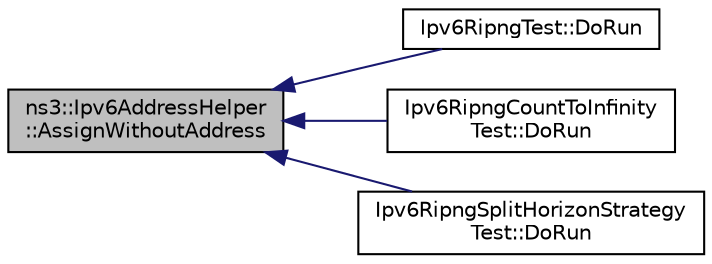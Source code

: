 digraph "ns3::Ipv6AddressHelper::AssignWithoutAddress"
{
  edge [fontname="Helvetica",fontsize="10",labelfontname="Helvetica",labelfontsize="10"];
  node [fontname="Helvetica",fontsize="10",shape=record];
  rankdir="LR";
  Node1 [label="ns3::Ipv6AddressHelper\l::AssignWithoutAddress",height=0.2,width=0.4,color="black", fillcolor="grey75", style="filled", fontcolor="black"];
  Node1 -> Node2 [dir="back",color="midnightblue",fontsize="10",style="solid"];
  Node2 [label="Ipv6RipngTest::DoRun",height=0.2,width=0.4,color="black", fillcolor="white", style="filled",URL="$d5/d9f/classIpv6RipngTest.html#a17887a8153acca820752d31c2b49ac50",tooltip="Implementation to actually run this TestCase. "];
  Node1 -> Node3 [dir="back",color="midnightblue",fontsize="10",style="solid"];
  Node3 [label="Ipv6RipngCountToInfinity\lTest::DoRun",height=0.2,width=0.4,color="black", fillcolor="white", style="filled",URL="$d9/d6e/classIpv6RipngCountToInfinityTest.html#af62c0342d626eafa5b632b92c8636eb3",tooltip="Implementation to actually run this TestCase. "];
  Node1 -> Node4 [dir="back",color="midnightblue",fontsize="10",style="solid"];
  Node4 [label="Ipv6RipngSplitHorizonStrategy\lTest::DoRun",height=0.2,width=0.4,color="black", fillcolor="white", style="filled",URL="$df/daf/classIpv6RipngSplitHorizonStrategyTest.html#a8e3dad1362842eedd70ef21bff0a75c5",tooltip="Implementation to actually run this TestCase. "];
}
